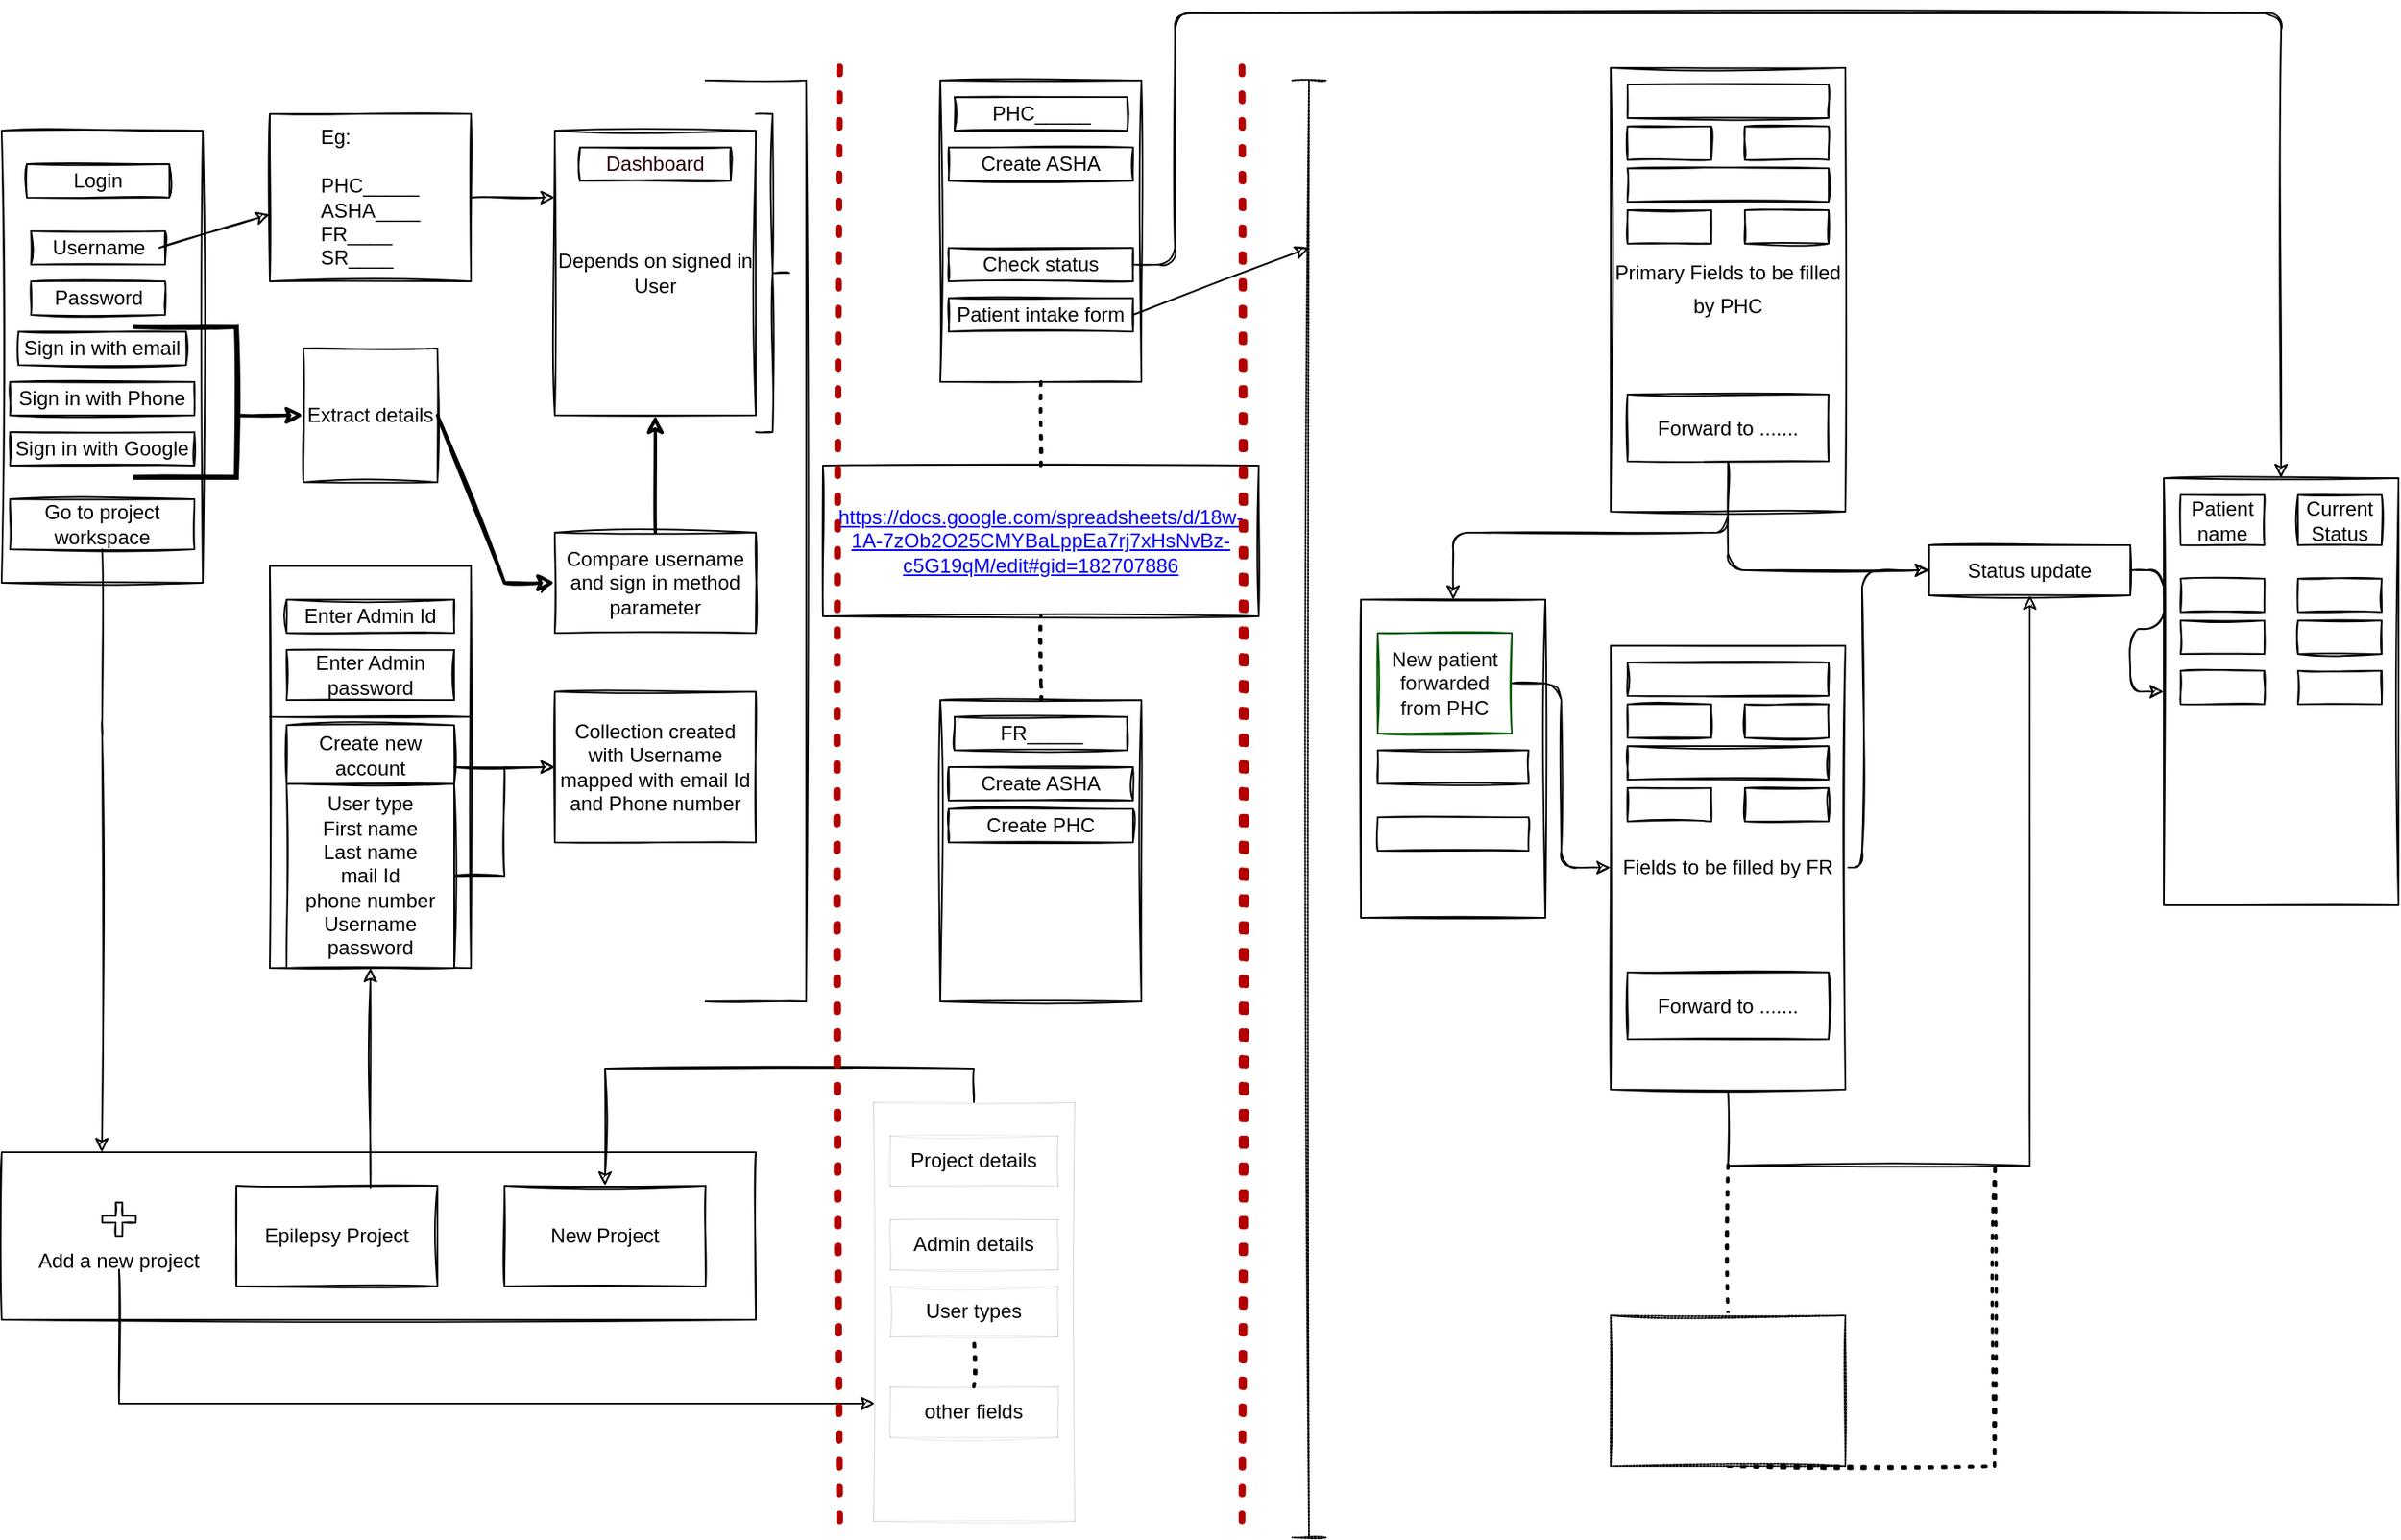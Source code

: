 <mxfile version="20.0.4" type="github"><diagram id="you7c8yrRxtO9HyC8_pM" name="Page-1"><mxGraphModel dx="1551" dy="1014" grid="1" gridSize="10" guides="1" tooltips="1" connect="1" arrows="1" fold="1" page="1" pageScale="1" pageWidth="827" pageHeight="1169" math="0" shadow="0"><root><mxCell id="0"/><mxCell id="1" parent="0"/><mxCell id="jJbTVKCt49P9ZmOHOsrx-1" value="" style="rounded=0;whiteSpace=wrap;html=1;sketch=1;" parent="1" vertex="1"><mxGeometry x="320" y="180" width="120" height="270" as="geometry"/></mxCell><mxCell id="jJbTVKCt49P9ZmOHOsrx-2" value="Login" style="rounded=0;whiteSpace=wrap;html=1;sketch=1;" parent="1" vertex="1"><mxGeometry x="335" y="200" width="85" height="20" as="geometry"/></mxCell><mxCell id="jJbTVKCt49P9ZmOHOsrx-3" value="Username" style="rounded=0;whiteSpace=wrap;html=1;sketch=1;" parent="1" vertex="1"><mxGeometry x="337.5" y="240" width="80" height="20" as="geometry"/></mxCell><mxCell id="jJbTVKCt49P9ZmOHOsrx-4" value="Password" style="rounded=0;whiteSpace=wrap;html=1;sketch=1;" parent="1" vertex="1"><mxGeometry x="337.5" y="270" width="80" height="20" as="geometry"/></mxCell><mxCell id="jJbTVKCt49P9ZmOHOsrx-5" value="Sign in with email" style="rounded=0;whiteSpace=wrap;html=1;sketch=1;" parent="1" vertex="1"><mxGeometry x="330" y="300" width="100" height="20" as="geometry"/></mxCell><mxCell id="jJbTVKCt49P9ZmOHOsrx-6" value="Sign in with Phone" style="rounded=0;whiteSpace=wrap;html=1;sketch=1;" parent="1" vertex="1"><mxGeometry x="325" y="330" width="110" height="20" as="geometry"/></mxCell><mxCell id="jJbTVKCt49P9ZmOHOsrx-7" value="Sign in with Google" style="rounded=0;whiteSpace=wrap;html=1;sketch=1;" parent="1" vertex="1"><mxGeometry x="325" y="360" width="110" height="20" as="geometry"/></mxCell><mxCell id="jJbTVKCt49P9ZmOHOsrx-8" value="" style="endArrow=classic;html=1;rounded=0;sketch=1;" parent="1" edge="1"><mxGeometry width="50" height="50" relative="1" as="geometry"><mxPoint x="414" y="250" as="sourcePoint"/><mxPoint x="480" y="230" as="targetPoint"/></mxGeometry></mxCell><mxCell id="jJbTVKCt49P9ZmOHOsrx-9" value="&lt;div style=&quot;text-align: left;&quot;&gt;&lt;span style=&quot;background-color: initial;&quot;&gt;Eg:&lt;/span&gt;&lt;/div&gt;&lt;div style=&quot;text-align: left;&quot;&gt;&lt;span style=&quot;background-color: initial;&quot;&gt;&lt;br&gt;&lt;/span&gt;&lt;/div&gt;&lt;div style=&quot;text-align: left;&quot;&gt;&lt;span style=&quot;background-color: initial;&quot;&gt;PHC_____&lt;/span&gt;&lt;/div&gt;&lt;div style=&quot;text-align: left;&quot;&gt;&lt;span style=&quot;background-color: initial;&quot;&gt;ASHA____&lt;/span&gt;&lt;/div&gt;&lt;div style=&quot;text-align: left;&quot;&gt;&lt;span style=&quot;background-color: initial;&quot;&gt;FR____&lt;/span&gt;&lt;/div&gt;&lt;div style=&quot;text-align: left;&quot;&gt;&lt;span style=&quot;background-color: initial;&quot;&gt;SR____&lt;/span&gt;&lt;/div&gt;" style="rounded=0;whiteSpace=wrap;html=1;sketch=1;" parent="1" vertex="1"><mxGeometry x="480" y="170" width="120" height="100" as="geometry"/></mxCell><mxCell id="jJbTVKCt49P9ZmOHOsrx-10" value="&lt;font color=&quot;#000000&quot;&gt;Extract details&lt;/font&gt;" style="whiteSpace=wrap;html=1;aspect=fixed;sketch=1;rounded=0;" parent="1" vertex="1"><mxGeometry x="500" y="310" width="80" height="80" as="geometry"/></mxCell><mxCell id="jJbTVKCt49P9ZmOHOsrx-11" value="" style="shape=partialRectangle;whiteSpace=wrap;html=1;bottom=1;right=1;left=1;top=0;fillColor=none;routingCenterX=-0.5;rotation=-90;strokeWidth=3;sketch=1;rounded=0;" parent="1" vertex="1"><mxGeometry x="385" y="312" width="90" height="60" as="geometry"/></mxCell><mxCell id="jJbTVKCt49P9ZmOHOsrx-12" value="" style="endArrow=classic;html=1;rounded=0;strokeWidth=2;sketch=1;" parent="1" edge="1"><mxGeometry width="50" height="50" relative="1" as="geometry"><mxPoint x="460" y="350" as="sourcePoint"/><mxPoint x="500" y="350" as="targetPoint"/></mxGeometry></mxCell><mxCell id="jJbTVKCt49P9ZmOHOsrx-14" value="" style="endArrow=classic;html=1;rounded=0;strokeWidth=1;sketch=1;" parent="1" edge="1"><mxGeometry width="50" height="50" relative="1" as="geometry"><mxPoint x="600" y="220" as="sourcePoint"/><mxPoint x="650" y="220" as="targetPoint"/><Array as="points"/></mxGeometry></mxCell><mxCell id="jJbTVKCt49P9ZmOHOsrx-15" value="Depends on signed in User" style="rounded=0;whiteSpace=wrap;html=1;strokeWidth=1;sketch=1;" parent="1" vertex="1"><mxGeometry x="650" y="180" width="120" height="170" as="geometry"/></mxCell><mxCell id="jJbTVKCt49P9ZmOHOsrx-16" value="&lt;font color=&quot;#260101&quot;&gt;Dashboard&lt;/font&gt;" style="rounded=0;whiteSpace=wrap;html=1;strokeWidth=1;sketch=1;" parent="1" vertex="1"><mxGeometry x="665" y="190" width="90" height="20" as="geometry"/></mxCell><mxCell id="jJbTVKCt49P9ZmOHOsrx-17" value="" style="rounded=0;whiteSpace=wrap;html=1;strokeWidth=1;sketch=1;" parent="1" vertex="1"><mxGeometry x="480" y="440" width="120" height="240" as="geometry"/></mxCell><mxCell id="jJbTVKCt49P9ZmOHOsrx-18" value="Create new account" style="rounded=0;whiteSpace=wrap;html=1;strokeWidth=1;sketch=1;" parent="1" vertex="1"><mxGeometry x="490" y="535" width="100" height="35" as="geometry"/></mxCell><mxCell id="jJbTVKCt49P9ZmOHOsrx-20" value="Go to project workspace" style="rounded=0;whiteSpace=wrap;html=1;strokeWidth=1;sketch=1;" parent="1" vertex="1"><mxGeometry x="325" y="400" width="110" height="30" as="geometry"/></mxCell><mxCell id="jJbTVKCt49P9ZmOHOsrx-21" value="" style="endArrow=classic;html=1;rounded=0;strokeWidth=1;entryX=0.133;entryY=0;entryDx=0;entryDy=0;entryPerimeter=0;exitX=0.5;exitY=1;exitDx=0;exitDy=0;sketch=1;" parent="1" source="jJbTVKCt49P9ZmOHOsrx-20" target="jJbTVKCt49P9ZmOHOsrx-56" edge="1"><mxGeometry width="50" height="50" relative="1" as="geometry"><mxPoint x="380" y="520" as="sourcePoint"/><mxPoint x="380" y="580" as="targetPoint"/><Array as="points"><mxPoint x="380" y="531"/><mxPoint x="380" y="542"/></Array></mxGeometry></mxCell><mxCell id="jJbTVKCt49P9ZmOHOsrx-22" value="Enter Admin Id" style="rounded=0;whiteSpace=wrap;html=1;strokeWidth=1;sketch=1;" parent="1" vertex="1"><mxGeometry x="490" y="460" width="100" height="20" as="geometry"/></mxCell><mxCell id="jJbTVKCt49P9ZmOHOsrx-23" value="Enter Admin password" style="rounded=0;whiteSpace=wrap;html=1;strokeWidth=1;sketch=1;" parent="1" vertex="1"><mxGeometry x="490" y="490" width="100" height="30" as="geometry"/></mxCell><mxCell id="jJbTVKCt49P9ZmOHOsrx-25" value="" style="endArrow=none;html=1;rounded=0;strokeWidth=1;sketch=1;" parent="1" edge="1"><mxGeometry width="50" height="50" relative="1" as="geometry"><mxPoint x="480" y="530" as="sourcePoint"/><mxPoint x="600" y="530" as="targetPoint"/></mxGeometry></mxCell><mxCell id="zat_ipZ29VhraXXaOHim-40" value="" style="edgeStyle=orthogonalEdgeStyle;rounded=0;sketch=1;orthogonalLoop=1;jettySize=auto;html=1;" parent="1" source="jJbTVKCt49P9ZmOHOsrx-27" target="jJbTVKCt49P9ZmOHOsrx-28" edge="1"><mxGeometry relative="1" as="geometry"/></mxCell><mxCell id="jJbTVKCt49P9ZmOHOsrx-27" value="User type&lt;br&gt;First name&lt;br&gt;Last name&lt;br&gt;mail Id&lt;br&gt;phone number&lt;br&gt;Username&lt;br&gt;password" style="rounded=0;whiteSpace=wrap;html=1;strokeWidth=1;sketch=1;" parent="1" vertex="1"><mxGeometry x="490" y="570" width="100" height="110" as="geometry"/></mxCell><mxCell id="jJbTVKCt49P9ZmOHOsrx-28" value="Collection created with Username mapped with email Id and Phone number" style="rounded=0;whiteSpace=wrap;html=1;strokeWidth=1;sketch=1;" parent="1" vertex="1"><mxGeometry x="650" y="515" width="120" height="90" as="geometry"/></mxCell><mxCell id="jJbTVKCt49P9ZmOHOsrx-31" value="" style="endArrow=classic;html=1;rounded=0;strokeWidth=1;entryX=0;entryY=0.5;entryDx=0;entryDy=0;sketch=1;" parent="1" target="jJbTVKCt49P9ZmOHOsrx-28" edge="1"><mxGeometry width="50" height="50" relative="1" as="geometry"><mxPoint x="590" y="560" as="sourcePoint"/><mxPoint x="640" y="510" as="targetPoint"/><Array as="points"/></mxGeometry></mxCell><mxCell id="jJbTVKCt49P9ZmOHOsrx-34" value="Compare username and sign in method parameter" style="rounded=0;whiteSpace=wrap;html=1;strokeWidth=1;sketch=1;" parent="1" vertex="1"><mxGeometry x="650" y="420" width="120" height="60" as="geometry"/></mxCell><mxCell id="jJbTVKCt49P9ZmOHOsrx-35" value="" style="endArrow=classic;html=1;rounded=0;strokeWidth=2;entryX=0;entryY=0.5;entryDx=0;entryDy=0;sketch=1;" parent="1" target="jJbTVKCt49P9ZmOHOsrx-34" edge="1"><mxGeometry width="50" height="50" relative="1" as="geometry"><mxPoint x="580" y="350" as="sourcePoint"/><mxPoint x="630" y="300" as="targetPoint"/><Array as="points"><mxPoint x="620" y="450"/></Array></mxGeometry></mxCell><mxCell id="jJbTVKCt49P9ZmOHOsrx-36" value="" style="endArrow=classic;html=1;rounded=0;strokeWidth=2;sketch=1;" parent="1" target="jJbTVKCt49P9ZmOHOsrx-15" edge="1"><mxGeometry width="50" height="50" relative="1" as="geometry"><mxPoint x="710" y="420" as="sourcePoint"/><mxPoint x="760" y="370" as="targetPoint"/></mxGeometry></mxCell><mxCell id="jJbTVKCt49P9ZmOHOsrx-37" value="" style="shape=curlyBracket;whiteSpace=wrap;html=1;rounded=0;flipH=1;strokeWidth=1;sketch=1;" parent="1" vertex="1"><mxGeometry x="770" y="170" width="20" height="190" as="geometry"/></mxCell><mxCell id="jJbTVKCt49P9ZmOHOsrx-38" value="" style="shape=partialRectangle;whiteSpace=wrap;html=1;bottom=1;right=1;left=1;top=0;fillColor=none;routingCenterX=-0.5;strokeWidth=1;rotation=-90;sketch=1;rounded=0;" parent="1" vertex="1"><mxGeometry x="495" y="395" width="550" height="60" as="geometry"/></mxCell><mxCell id="jJbTVKCt49P9ZmOHOsrx-39" value="" style="rounded=0;whiteSpace=wrap;html=1;strokeWidth=1;sketch=1;" parent="1" vertex="1"><mxGeometry x="880" y="150" width="120" height="180" as="geometry"/></mxCell><mxCell id="jJbTVKCt49P9ZmOHOsrx-40" value="PHC_____" style="rounded=0;whiteSpace=wrap;html=1;strokeWidth=1;sketch=1;" parent="1" vertex="1"><mxGeometry x="888.5" y="160" width="103" height="20" as="geometry"/></mxCell><mxCell id="jJbTVKCt49P9ZmOHOsrx-41" value="Create ASHA" style="rounded=0;whiteSpace=wrap;html=1;strokeWidth=1;sketch=1;" parent="1" vertex="1"><mxGeometry x="885" y="190" width="110" height="20" as="geometry"/></mxCell><mxCell id="jJbTVKCt49P9ZmOHOsrx-43" value="Patient intake form" style="rounded=0;whiteSpace=wrap;html=1;strokeWidth=1;sketch=1;" parent="1" vertex="1"><mxGeometry x="885" y="280" width="110" height="20" as="geometry"/></mxCell><mxCell id="jJbTVKCt49P9ZmOHOsrx-44" value="" style="rounded=0;whiteSpace=wrap;html=1;strokeWidth=1;sketch=1;" parent="1" vertex="1"><mxGeometry x="880" y="520" width="120" height="180" as="geometry"/></mxCell><mxCell id="jJbTVKCt49P9ZmOHOsrx-45" value="FR_____" style="rounded=0;whiteSpace=wrap;html=1;strokeWidth=1;sketch=1;" parent="1" vertex="1"><mxGeometry x="888.5" y="530" width="103" height="20" as="geometry"/></mxCell><mxCell id="jJbTVKCt49P9ZmOHOsrx-47" value="Create ASHA" style="rounded=0;whiteSpace=wrap;html=1;strokeWidth=1;sketch=1;" parent="1" vertex="1"><mxGeometry x="885" y="560" width="110" height="20" as="geometry"/></mxCell><mxCell id="jJbTVKCt49P9ZmOHOsrx-48" value="Create PHC" style="rounded=0;whiteSpace=wrap;html=1;strokeWidth=1;sketch=1;" parent="1" vertex="1"><mxGeometry x="885" y="585" width="110" height="20" as="geometry"/></mxCell><mxCell id="jJbTVKCt49P9ZmOHOsrx-51" value="" style="endArrow=none;dashed=1;html=1;dashPattern=1 3;strokeWidth=2;rounded=0;entryX=0.5;entryY=1;entryDx=0;entryDy=0;exitX=0.5;exitY=0;exitDx=0;exitDy=0;sketch=1;" parent="1" source="jJbTVKCt49P9ZmOHOsrx-53" target="jJbTVKCt49P9ZmOHOsrx-39" edge="1"><mxGeometry width="50" height="50" relative="1" as="geometry"><mxPoint x="880" y="400" as="sourcePoint"/><mxPoint x="879.5" y="360" as="targetPoint"/></mxGeometry></mxCell><mxCell id="jJbTVKCt49P9ZmOHOsrx-53" value="&lt;a href=&quot;https://docs.google.com/spreadsheets/d/18w-1A-7zOb2O25CMYBaLppEa7rj7xHsNvBz-c5G19qM/edit#gid=182707886&quot;&gt;https://docs.google.com/spreadsheets/d/18w-1A-7zOb2O25CMYBaLppEa7rj7xHsNvBz-c5G19qM/edit#gid=182707886&lt;/a&gt;" style="rounded=0;whiteSpace=wrap;html=1;strokeWidth=1;sketch=1;" parent="1" vertex="1"><mxGeometry x="810" y="380" width="260" height="90" as="geometry"/></mxCell><mxCell id="jJbTVKCt49P9ZmOHOsrx-55" value="" style="endArrow=none;dashed=1;html=1;dashPattern=1 3;strokeWidth=2;rounded=0;entryX=0.5;entryY=1;entryDx=0;entryDy=0;exitX=0.5;exitY=0;exitDx=0;exitDy=0;sketch=1;" parent="1" source="jJbTVKCt49P9ZmOHOsrx-44" target="jJbTVKCt49P9ZmOHOsrx-53" edge="1"><mxGeometry width="50" height="50" relative="1" as="geometry"><mxPoint x="939.5" y="540" as="sourcePoint"/><mxPoint x="939.5" y="480" as="targetPoint"/><Array as="points"><mxPoint x="940" y="510"/></Array></mxGeometry></mxCell><mxCell id="jJbTVKCt49P9ZmOHOsrx-56" value="" style="rounded=0;whiteSpace=wrap;html=1;strokeWidth=1;sketch=1;" parent="1" vertex="1"><mxGeometry x="320" y="790" width="450" height="100" as="geometry"/></mxCell><mxCell id="jJbTVKCt49P9ZmOHOsrx-57" value="Add a new project&lt;br&gt;" style="rounded=0;whiteSpace=wrap;html=1;strokeWidth=0;fillColor=none;strokeColor=none;sketch=1;" parent="1" vertex="1"><mxGeometry x="330" y="850" width="120" height="10" as="geometry"/></mxCell><mxCell id="jJbTVKCt49P9ZmOHOsrx-65" style="edgeStyle=orthogonalEdgeStyle;rounded=0;orthogonalLoop=1;jettySize=auto;html=1;entryX=0.5;entryY=1;entryDx=0;entryDy=0;strokeWidth=1;exitX=0.667;exitY=0.017;exitDx=0;exitDy=0;exitPerimeter=0;sketch=1;" parent="1" source="jJbTVKCt49P9ZmOHOsrx-58" target="jJbTVKCt49P9ZmOHOsrx-27" edge="1"><mxGeometry relative="1" as="geometry"/></mxCell><mxCell id="jJbTVKCt49P9ZmOHOsrx-58" value="Epilepsy Project" style="rounded=0;whiteSpace=wrap;html=1;strokeWidth=1;sketch=1;" parent="1" vertex="1"><mxGeometry x="460" y="810" width="120" height="60" as="geometry"/></mxCell><mxCell id="jJbTVKCt49P9ZmOHOsrx-59" value="New Project" style="rounded=0;whiteSpace=wrap;html=1;strokeWidth=1;sketch=1;" parent="1" vertex="1"><mxGeometry x="620" y="810" width="120" height="60" as="geometry"/></mxCell><mxCell id="jJbTVKCt49P9ZmOHOsrx-61" value="" style="shape=cross;whiteSpace=wrap;html=1;strokeWidth=1;size=0.2;sketch=1;rounded=0;" parent="1" vertex="1"><mxGeometry x="380" y="820" width="20" height="20" as="geometry"/></mxCell><mxCell id="jJbTVKCt49P9ZmOHOsrx-66" value="" style="endArrow=classic;html=1;rounded=0;strokeWidth=1;exitX=0.5;exitY=1;exitDx=0;exitDy=0;sketch=1;" parent="1" source="jJbTVKCt49P9ZmOHOsrx-57" edge="1"><mxGeometry width="50" height="50" relative="1" as="geometry"><mxPoint x="840" y="820" as="sourcePoint"/><mxPoint x="841" y="940" as="targetPoint"/><Array as="points"><mxPoint x="390" y="940"/></Array></mxGeometry></mxCell><mxCell id="jJbTVKCt49P9ZmOHOsrx-73" style="edgeStyle=orthogonalEdgeStyle;rounded=0;orthogonalLoop=1;jettySize=auto;html=1;entryX=0.5;entryY=0;entryDx=0;entryDy=0;strokeWidth=1;sketch=1;" parent="1" source="jJbTVKCt49P9ZmOHOsrx-67" target="jJbTVKCt49P9ZmOHOsrx-59" edge="1"><mxGeometry relative="1" as="geometry"><Array as="points"><mxPoint x="900" y="740"/><mxPoint x="680" y="740"/></Array></mxGeometry></mxCell><mxCell id="jJbTVKCt49P9ZmOHOsrx-67" value="" style="rounded=0;whiteSpace=wrap;html=1;strokeWidth=0;sketch=1;" parent="1" vertex="1"><mxGeometry x="840" y="760" width="120" height="250" as="geometry"/></mxCell><mxCell id="jJbTVKCt49P9ZmOHOsrx-68" value="Project details" style="rounded=0;whiteSpace=wrap;html=1;strokeWidth=0;sketch=1;" parent="1" vertex="1"><mxGeometry x="850" y="780" width="100" height="30" as="geometry"/></mxCell><mxCell id="jJbTVKCt49P9ZmOHOsrx-69" value="Admin details" style="rounded=0;whiteSpace=wrap;html=1;strokeWidth=0;sketch=1;" parent="1" vertex="1"><mxGeometry x="850" y="830" width="100" height="30" as="geometry"/></mxCell><mxCell id="jJbTVKCt49P9ZmOHOsrx-70" value="User types" style="rounded=0;whiteSpace=wrap;html=1;strokeWidth=0;sketch=1;" parent="1" vertex="1"><mxGeometry x="850" y="870" width="100" height="30" as="geometry"/></mxCell><mxCell id="jJbTVKCt49P9ZmOHOsrx-71" value="other fields" style="rounded=0;whiteSpace=wrap;html=1;strokeWidth=0;sketch=1;" parent="1" vertex="1"><mxGeometry x="850" y="930" width="100" height="30" as="geometry"/></mxCell><mxCell id="jJbTVKCt49P9ZmOHOsrx-72" value="" style="endArrow=none;dashed=1;html=1;dashPattern=1 3;strokeWidth=2;rounded=0;exitX=0.5;exitY=0;exitDx=0;exitDy=0;sketch=1;" parent="1" source="jJbTVKCt49P9ZmOHOsrx-71" edge="1"><mxGeometry width="50" height="50" relative="1" as="geometry"><mxPoint x="850" y="950" as="sourcePoint"/><mxPoint x="900" y="900" as="targetPoint"/></mxGeometry></mxCell><mxCell id="lKGFwg3L2KYujBORu6cr-1" value="" style="endArrow=none;dashed=1;html=1;dashPattern=1 3;strokeWidth=4;rounded=0;sketch=1;fillColor=#e51400;strokeColor=#B20000;" parent="1" edge="1"><mxGeometry width="50" height="50" relative="1" as="geometry"><mxPoint x="820" y="1010" as="sourcePoint"/><mxPoint x="820" y="140" as="targetPoint"/></mxGeometry></mxCell><mxCell id="zat_ipZ29VhraXXaOHim-1" value="" style="endArrow=none;dashed=1;html=1;dashPattern=1 3;strokeWidth=4;rounded=0;sketch=1;fillColor=#e51400;strokeColor=#B20000;" parent="1" edge="1"><mxGeometry width="50" height="50" relative="1" as="geometry"><mxPoint x="1060" y="1010" as="sourcePoint"/><mxPoint x="1060" y="140" as="targetPoint"/></mxGeometry></mxCell><mxCell id="zat_ipZ29VhraXXaOHim-67" style="edgeStyle=orthogonalEdgeStyle;curved=0;rounded=1;sketch=1;orthogonalLoop=1;jettySize=auto;html=1;exitX=0.5;exitY=1;exitDx=0;exitDy=0;entryX=0.5;entryY=1;entryDx=0;entryDy=0;fontColor=#0D0D0D;" parent="1" source="zat_ipZ29VhraXXaOHim-3" target="zat_ipZ29VhraXXaOHim-12" edge="1"><mxGeometry relative="1" as="geometry"/></mxCell><mxCell id="zat_ipZ29VhraXXaOHim-3" value="&lt;p style=&quot;line-height: 1.6;&quot;&gt;Primary Fields to be filled by PHC&lt;/p&gt;" style="rounded=0;whiteSpace=wrap;html=1;align=center;sketch=1;" parent="1" vertex="1"><mxGeometry x="1280" y="142.5" width="140" height="265" as="geometry"/></mxCell><mxCell id="zat_ipZ29VhraXXaOHim-4" value="" style="rounded=0;whiteSpace=wrap;html=1;sketch=1;" parent="1" vertex="1"><mxGeometry x="1290" y="152.5" width="120" height="20" as="geometry"/></mxCell><mxCell id="zat_ipZ29VhraXXaOHim-5" value="" style="rounded=0;whiteSpace=wrap;html=1;sketch=1;" parent="1" vertex="1"><mxGeometry x="1290" y="177.5" width="50" height="20" as="geometry"/></mxCell><mxCell id="zat_ipZ29VhraXXaOHim-6" value="" style="rounded=0;whiteSpace=wrap;html=1;sketch=1;" parent="1" vertex="1"><mxGeometry x="1360" y="177.5" width="50" height="20" as="geometry"/></mxCell><mxCell id="zat_ipZ29VhraXXaOHim-7" value="" style="rounded=0;whiteSpace=wrap;html=1;sketch=1;" parent="1" vertex="1"><mxGeometry x="1290" y="202.5" width="120" height="20" as="geometry"/></mxCell><mxCell id="zat_ipZ29VhraXXaOHim-8" value="" style="rounded=0;whiteSpace=wrap;html=1;sketch=1;" parent="1" vertex="1"><mxGeometry x="1290" y="227.5" width="50" height="20" as="geometry"/></mxCell><mxCell id="zat_ipZ29VhraXXaOHim-9" value="" style="rounded=0;whiteSpace=wrap;html=1;sketch=1;" parent="1" vertex="1"><mxGeometry x="1360" y="227.5" width="50" height="20" as="geometry"/></mxCell><mxCell id="zat_ipZ29VhraXXaOHim-10" value="" style="rounded=0;whiteSpace=wrap;html=1;sketch=1;" parent="1" vertex="1"><mxGeometry x="1610" y="387.5" width="140" height="255" as="geometry"/></mxCell><mxCell id="zat_ipZ29VhraXXaOHim-53" style="edgeStyle=orthogonalEdgeStyle;sketch=1;orthogonalLoop=1;jettySize=auto;html=1;entryX=0;entryY=0.5;entryDx=0;entryDy=0;" parent="1" source="zat_ipZ29VhraXXaOHim-11" target="zat_ipZ29VhraXXaOHim-10" edge="1"><mxGeometry relative="1" as="geometry"><mxPoint x="1590" y="478" as="targetPoint"/></mxGeometry></mxCell><mxCell id="zat_ipZ29VhraXXaOHim-11" value="Status update" style="rounded=0;whiteSpace=wrap;html=1;sketch=1;" parent="1" vertex="1"><mxGeometry x="1470" y="427.5" width="120" height="30" as="geometry"/></mxCell><mxCell id="zat_ipZ29VhraXXaOHim-68" style="edgeStyle=orthogonalEdgeStyle;curved=0;rounded=1;sketch=1;orthogonalLoop=1;jettySize=auto;html=1;exitX=0.5;exitY=1;exitDx=0;exitDy=0;entryX=0;entryY=0.5;entryDx=0;entryDy=0;fontColor=#0D0D0D;" parent="1" source="zat_ipZ29VhraXXaOHim-12" target="zat_ipZ29VhraXXaOHim-11" edge="1"><mxGeometry relative="1" as="geometry"/></mxCell><mxCell id="zat_ipZ29VhraXXaOHim-12" value="Forward to ......." style="rounded=0;whiteSpace=wrap;html=1;sketch=1;" parent="1" vertex="1"><mxGeometry x="1290" y="337.5" width="120" height="40" as="geometry"/></mxCell><mxCell id="zat_ipZ29VhraXXaOHim-32" style="edgeStyle=orthogonalEdgeStyle;rounded=0;orthogonalLoop=1;jettySize=auto;html=1;entryX=0.5;entryY=1;entryDx=0;entryDy=0;sketch=1;" parent="1" source="zat_ipZ29VhraXXaOHim-22" target="zat_ipZ29VhraXXaOHim-11" edge="1"><mxGeometry relative="1" as="geometry"><mxPoint x="1430" y="447.5" as="targetPoint"/><Array as="points"><mxPoint x="1350" y="798"/><mxPoint x="1530" y="798"/></Array></mxGeometry></mxCell><mxCell id="zat_ipZ29VhraXXaOHim-65" style="edgeStyle=orthogonalEdgeStyle;curved=0;rounded=1;sketch=1;orthogonalLoop=1;jettySize=auto;html=1;entryX=0;entryY=0.5;entryDx=0;entryDy=0;fontColor=#0D0D0D;" parent="1" source="zat_ipZ29VhraXXaOHim-22" target="zat_ipZ29VhraXXaOHim-11" edge="1"><mxGeometry relative="1" as="geometry"><Array as="points"><mxPoint x="1430" y="620"/><mxPoint x="1430" y="442"/></Array></mxGeometry></mxCell><mxCell id="zat_ipZ29VhraXXaOHim-22" value="&lt;p style=&quot;line-height: 1.6;&quot;&gt;Fields to be filled by FR&lt;/p&gt;" style="rounded=0;whiteSpace=wrap;html=1;align=center;sketch=1;" parent="1" vertex="1"><mxGeometry x="1280" y="487.5" width="140" height="265" as="geometry"/></mxCell><mxCell id="zat_ipZ29VhraXXaOHim-23" value="" style="rounded=0;whiteSpace=wrap;html=1;sketch=1;" parent="1" vertex="1"><mxGeometry x="1290" y="497.5" width="120" height="20" as="geometry"/></mxCell><mxCell id="zat_ipZ29VhraXXaOHim-24" value="" style="rounded=0;whiteSpace=wrap;html=1;sketch=1;" parent="1" vertex="1"><mxGeometry x="1290" y="522.5" width="50" height="20" as="geometry"/></mxCell><mxCell id="zat_ipZ29VhraXXaOHim-25" value="" style="rounded=0;whiteSpace=wrap;html=1;sketch=1;" parent="1" vertex="1"><mxGeometry x="1360" y="522.5" width="50" height="20" as="geometry"/></mxCell><mxCell id="zat_ipZ29VhraXXaOHim-26" value="" style="rounded=0;whiteSpace=wrap;html=1;sketch=1;" parent="1" vertex="1"><mxGeometry x="1290" y="547.5" width="120" height="20" as="geometry"/></mxCell><mxCell id="zat_ipZ29VhraXXaOHim-27" value="" style="rounded=0;whiteSpace=wrap;html=1;sketch=1;" parent="1" vertex="1"><mxGeometry x="1290" y="572.5" width="50" height="20" as="geometry"/></mxCell><mxCell id="zat_ipZ29VhraXXaOHim-28" value="" style="rounded=0;whiteSpace=wrap;html=1;sketch=1;" parent="1" vertex="1"><mxGeometry x="1360" y="572.5" width="50" height="20" as="geometry"/></mxCell><mxCell id="zat_ipZ29VhraXXaOHim-29" value="Forward to ......." style="rounded=0;whiteSpace=wrap;html=1;sketch=1;" parent="1" vertex="1"><mxGeometry x="1290" y="682.5" width="120" height="40" as="geometry"/></mxCell><mxCell id="zat_ipZ29VhraXXaOHim-33" value="" style="endArrow=none;dashed=1;html=1;dashPattern=1 3;strokeWidth=2;rounded=0;sketch=1;" parent="1" edge="1"><mxGeometry width="50" height="50" relative="1" as="geometry"><mxPoint x="1350" y="887.5" as="sourcePoint"/><mxPoint x="1350" y="797.5" as="targetPoint"/></mxGeometry></mxCell><mxCell id="zat_ipZ29VhraXXaOHim-34" value="" style="endArrow=none;dashed=1;html=1;dashPattern=1 3;strokeWidth=2;rounded=0;sketch=1;" parent="1" edge="1"><mxGeometry width="50" height="50" relative="1" as="geometry"><mxPoint x="1350" y="977.5" as="sourcePoint"/><mxPoint x="1509.33" y="797.5" as="targetPoint"/><Array as="points"><mxPoint x="1509" y="977.5"/></Array></mxGeometry></mxCell><mxCell id="zat_ipZ29VhraXXaOHim-35" value="" style="rounded=0;whiteSpace=wrap;html=1;dashed=1;dashPattern=1 1;sketch=1;" parent="1" vertex="1"><mxGeometry x="1280" y="887.5" width="140" height="90" as="geometry"/></mxCell><mxCell id="zat_ipZ29VhraXXaOHim-36" value="" style="endArrow=classic;html=1;rounded=0;exitX=1;exitY=0.5;exitDx=0;exitDy=0;sketch=1;" parent="1" source="jJbTVKCt49P9ZmOHOsrx-43" edge="1"><mxGeometry width="50" height="50" relative="1" as="geometry"><mxPoint x="970" y="610" as="sourcePoint"/><mxPoint x="1100" y="250" as="targetPoint"/></mxGeometry></mxCell><mxCell id="zat_ipZ29VhraXXaOHim-38" value="" style="shape=crossbar;whiteSpace=wrap;html=1;rounded=0;direction=south;dashed=1;dashPattern=1 1;sketch=1;" parent="1" vertex="1"><mxGeometry x="1090" y="150" width="20" height="870" as="geometry"/></mxCell><mxCell id="zat_ipZ29VhraXXaOHim-42" value="Patient name" style="rounded=0;whiteSpace=wrap;html=1;sketch=1;" parent="1" vertex="1"><mxGeometry x="1620" y="397.5" width="50" height="30" as="geometry"/></mxCell><mxCell id="zat_ipZ29VhraXXaOHim-43" value="Current Status" style="rounded=0;whiteSpace=wrap;html=1;sketch=1;" parent="1" vertex="1"><mxGeometry x="1690" y="397.5" width="50" height="30" as="geometry"/></mxCell><mxCell id="zat_ipZ29VhraXXaOHim-44" value="" style="rounded=0;whiteSpace=wrap;html=1;sketch=1;" parent="1" vertex="1"><mxGeometry x="1620" y="447.5" width="50" height="20" as="geometry"/></mxCell><mxCell id="zat_ipZ29VhraXXaOHim-45" value="" style="rounded=0;whiteSpace=wrap;html=1;sketch=1;" parent="1" vertex="1"><mxGeometry x="1690" y="447.5" width="50" height="20" as="geometry"/></mxCell><mxCell id="zat_ipZ29VhraXXaOHim-46" value="" style="rounded=0;whiteSpace=wrap;html=1;sketch=1;" parent="1" vertex="1"><mxGeometry x="1620" y="472.5" width="50" height="20" as="geometry"/></mxCell><mxCell id="zat_ipZ29VhraXXaOHim-47" value="" style="rounded=0;whiteSpace=wrap;html=1;sketch=1;" parent="1" vertex="1"><mxGeometry x="1690" y="472.5" width="50" height="20" as="geometry"/></mxCell><mxCell id="zat_ipZ29VhraXXaOHim-48" value="" style="rounded=0;whiteSpace=wrap;html=1;sketch=1;" parent="1" vertex="1"><mxGeometry x="1620" y="502.5" width="50" height="20" as="geometry"/></mxCell><mxCell id="zat_ipZ29VhraXXaOHim-49" value="" style="rounded=0;whiteSpace=wrap;html=1;sketch=1;" parent="1" vertex="1"><mxGeometry x="1690" y="502.5" width="50" height="20" as="geometry"/></mxCell><mxCell id="zat_ipZ29VhraXXaOHim-56" style="edgeStyle=orthogonalEdgeStyle;sketch=1;orthogonalLoop=1;jettySize=auto;html=1;entryX=0.5;entryY=0;entryDx=0;entryDy=0;" parent="1" source="zat_ipZ29VhraXXaOHim-55" target="zat_ipZ29VhraXXaOHim-10" edge="1"><mxGeometry relative="1" as="geometry"><Array as="points"><mxPoint x="1020" y="260"/><mxPoint x="1020" y="110"/><mxPoint x="1680" y="110"/></Array></mxGeometry></mxCell><mxCell id="zat_ipZ29VhraXXaOHim-55" value="Check status" style="rounded=0;whiteSpace=wrap;html=1;strokeWidth=1;sketch=1;" parent="1" vertex="1"><mxGeometry x="885" y="250" width="110" height="20" as="geometry"/></mxCell><mxCell id="zat_ipZ29VhraXXaOHim-60" value="" style="rounded=0;whiteSpace=wrap;html=1;sketch=1;" parent="1" vertex="1"><mxGeometry x="1131" y="460" width="110" height="190" as="geometry"/></mxCell><mxCell id="zat_ipZ29VhraXXaOHim-64" style="edgeStyle=orthogonalEdgeStyle;curved=0;rounded=1;sketch=1;orthogonalLoop=1;jettySize=auto;html=1;entryX=0;entryY=0.5;entryDx=0;entryDy=0;fontColor=#0D0D0D;" parent="1" source="zat_ipZ29VhraXXaOHim-61" target="zat_ipZ29VhraXXaOHim-22" edge="1"><mxGeometry relative="1" as="geometry"/></mxCell><mxCell id="zat_ipZ29VhraXXaOHim-61" value="&lt;font color=&quot;#0d0d0d&quot;&gt;New patient forwarded from PHC&lt;/font&gt;" style="rounded=0;whiteSpace=wrap;html=1;sketch=1;fillColor=none;fontColor=#ffffff;strokeColor=#005700;" parent="1" vertex="1"><mxGeometry x="1141" y="480" width="80" height="60" as="geometry"/></mxCell><mxCell id="zat_ipZ29VhraXXaOHim-62" value="" style="rounded=0;whiteSpace=wrap;html=1;sketch=1;fontColor=#0D0D0D;fillColor=none;" parent="1" vertex="1"><mxGeometry x="1141" y="550" width="90" height="20" as="geometry"/></mxCell><mxCell id="zat_ipZ29VhraXXaOHim-63" value="" style="rounded=0;whiteSpace=wrap;html=1;sketch=1;fontColor=#0D0D0D;fillColor=none;" parent="1" vertex="1"><mxGeometry x="1141" y="590" width="90" height="20" as="geometry"/></mxCell><mxCell id="zat_ipZ29VhraXXaOHim-66" style="edgeStyle=orthogonalEdgeStyle;curved=0;rounded=1;sketch=1;orthogonalLoop=1;jettySize=auto;html=1;entryX=0.5;entryY=0;entryDx=0;entryDy=0;fontColor=#0D0D0D;exitX=0.5;exitY=1;exitDx=0;exitDy=0;" parent="1" source="zat_ipZ29VhraXXaOHim-12" target="zat_ipZ29VhraXXaOHim-60" edge="1"><mxGeometry relative="1" as="geometry"><Array as="points"><mxPoint x="1350" y="420"/><mxPoint x="1186" y="420"/></Array></mxGeometry></mxCell></root></mxGraphModel></diagram></mxfile>